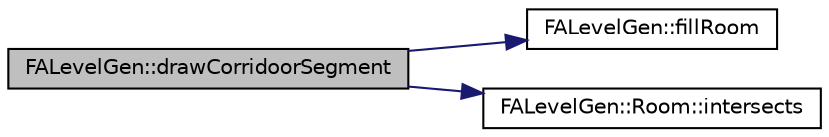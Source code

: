 digraph G
{
  edge [fontname="Helvetica",fontsize="10",labelfontname="Helvetica",labelfontsize="10"];
  node [fontname="Helvetica",fontsize="10",shape=record];
  rankdir="LR";
  Node1 [label="FALevelGen::drawCorridoorSegment",height=0.2,width=0.4,color="black", fillcolor="grey75", style="filled" fontcolor="black"];
  Node1 -> Node2 [color="midnightblue",fontsize="10",style="solid",fontname="Helvetica"];
  Node2 [label="FALevelGen::fillRoom",height=0.2,width=0.4,color="black", fillcolor="white", style="filled",URL="$namespace_f_a_level_gen.html#af99aba47cf4eef3fa03a5ba2886d33fa"];
  Node1 -> Node3 [color="midnightblue",fontsize="10",style="solid",fontname="Helvetica"];
  Node3 [label="FALevelGen::Room::intersects",height=0.2,width=0.4,color="black", fillcolor="white", style="filled",URL="$class_f_a_level_gen_1_1_room.html#a4e121776f07297ed0ede2c182434d2df"];
}
